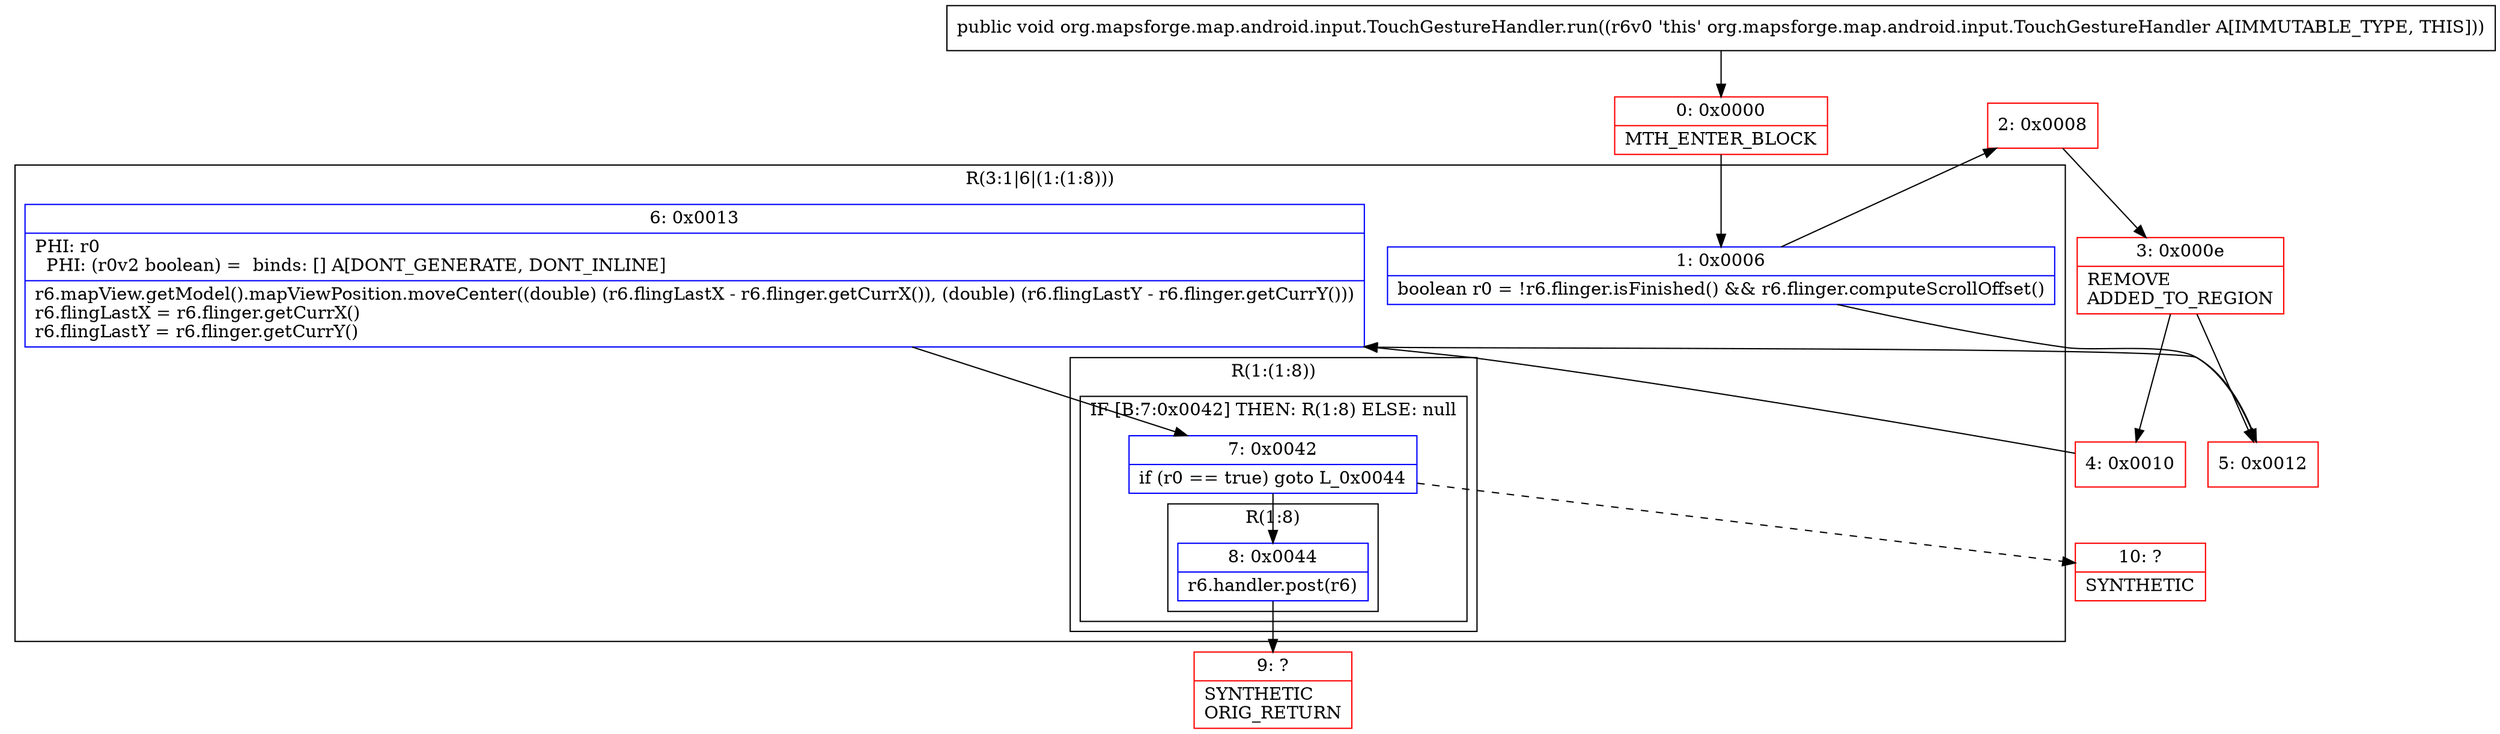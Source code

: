 digraph "CFG fororg.mapsforge.map.android.input.TouchGestureHandler.run()V" {
subgraph cluster_Region_1070085558 {
label = "R(3:1|6|(1:(1:8)))";
node [shape=record,color=blue];
Node_1 [shape=record,label="{1\:\ 0x0006|boolean r0 = !r6.flinger.isFinished() && r6.flinger.computeScrollOffset()\l}"];
Node_6 [shape=record,label="{6\:\ 0x0013|PHI: r0 \l  PHI: (r0v2 boolean) =  binds: [] A[DONT_GENERATE, DONT_INLINE]\l|r6.mapView.getModel().mapViewPosition.moveCenter((double) (r6.flingLastX \- r6.flinger.getCurrX()), (double) (r6.flingLastY \- r6.flinger.getCurrY()))\lr6.flingLastX = r6.flinger.getCurrX()\lr6.flingLastY = r6.flinger.getCurrY()\l}"];
subgraph cluster_Region_286203992 {
label = "R(1:(1:8))";
node [shape=record,color=blue];
subgraph cluster_IfRegion_2044056689 {
label = "IF [B:7:0x0042] THEN: R(1:8) ELSE: null";
node [shape=record,color=blue];
Node_7 [shape=record,label="{7\:\ 0x0042|if (r0 == true) goto L_0x0044\l}"];
subgraph cluster_Region_1889227348 {
label = "R(1:8)";
node [shape=record,color=blue];
Node_8 [shape=record,label="{8\:\ 0x0044|r6.handler.post(r6)\l}"];
}
}
}
}
Node_0 [shape=record,color=red,label="{0\:\ 0x0000|MTH_ENTER_BLOCK\l}"];
Node_2 [shape=record,color=red,label="{2\:\ 0x0008}"];
Node_3 [shape=record,color=red,label="{3\:\ 0x000e|REMOVE\lADDED_TO_REGION\l}"];
Node_4 [shape=record,color=red,label="{4\:\ 0x0010}"];
Node_5 [shape=record,color=red,label="{5\:\ 0x0012}"];
Node_9 [shape=record,color=red,label="{9\:\ ?|SYNTHETIC\lORIG_RETURN\l}"];
Node_10 [shape=record,color=red,label="{10\:\ ?|SYNTHETIC\l}"];
MethodNode[shape=record,label="{public void org.mapsforge.map.android.input.TouchGestureHandler.run((r6v0 'this' org.mapsforge.map.android.input.TouchGestureHandler A[IMMUTABLE_TYPE, THIS])) }"];
MethodNode -> Node_0;
Node_1 -> Node_2;
Node_1 -> Node_5;
Node_6 -> Node_7;
Node_7 -> Node_8;
Node_7 -> Node_10[style=dashed];
Node_8 -> Node_9;
Node_0 -> Node_1;
Node_2 -> Node_3;
Node_3 -> Node_4;
Node_3 -> Node_5;
Node_4 -> Node_6;
Node_5 -> Node_6;
}

